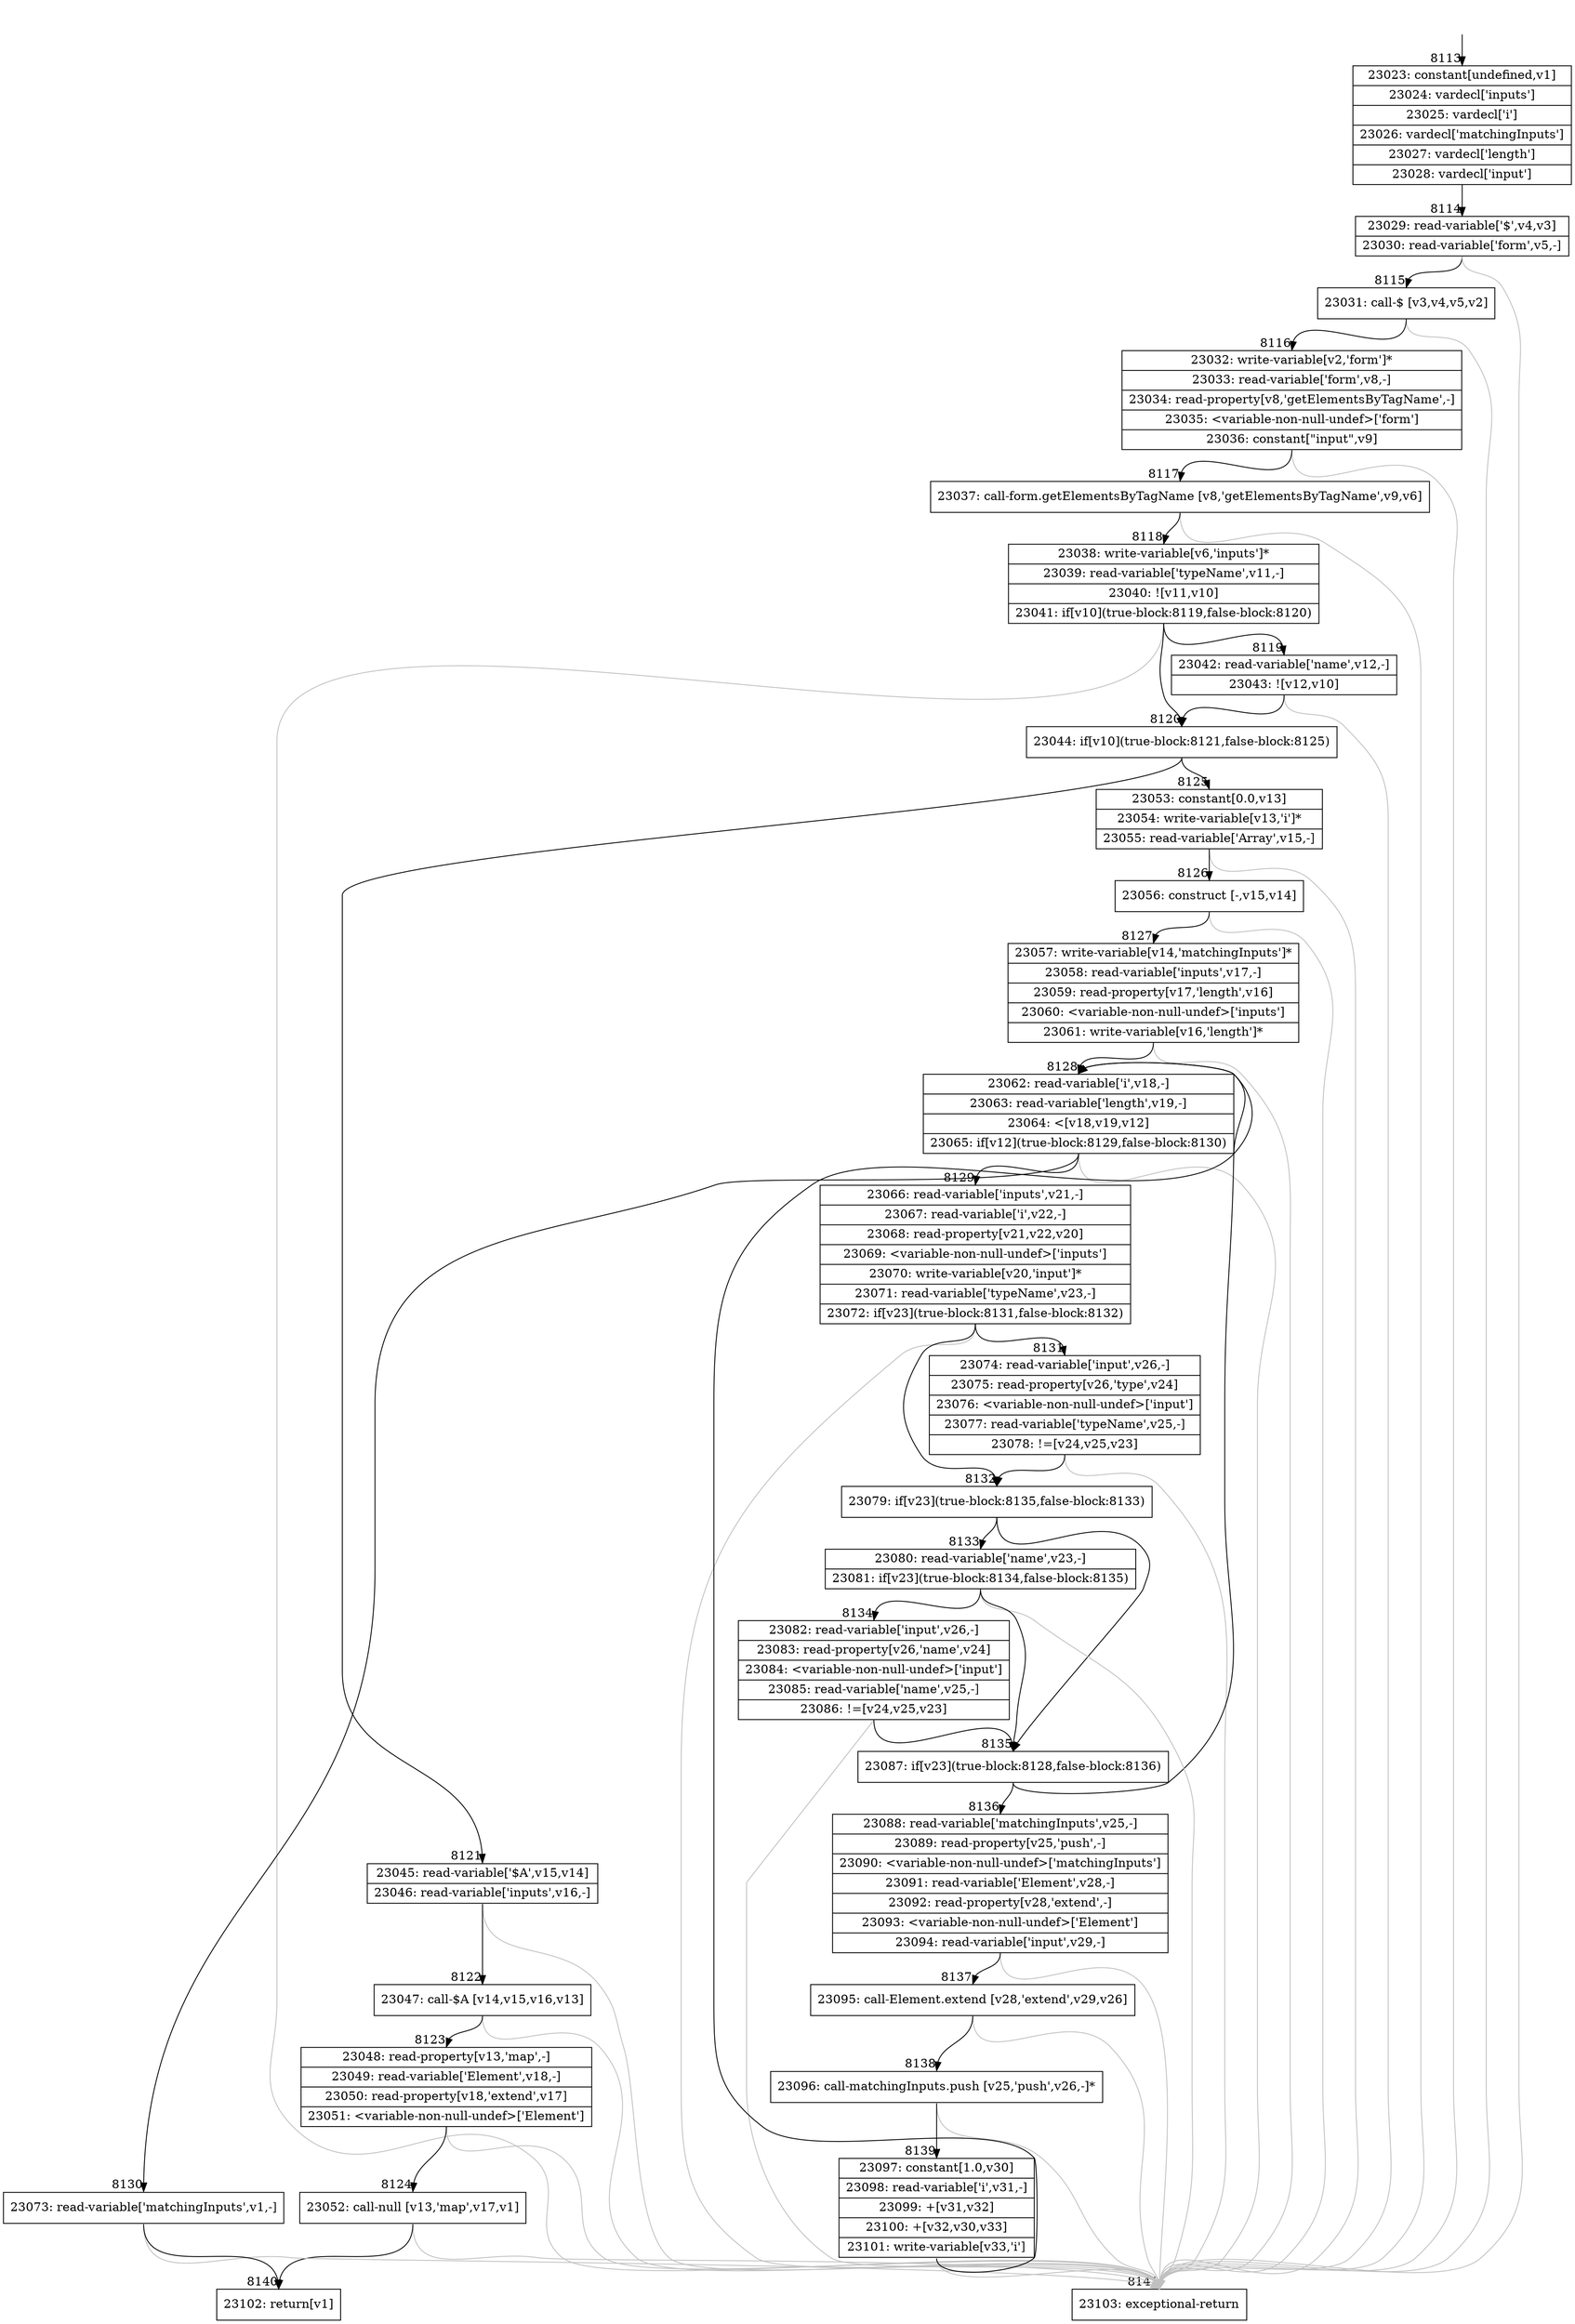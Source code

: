 digraph {
rankdir="TD"
BB_entry599[shape=none,label=""];
BB_entry599 -> BB8113 [tailport=s, headport=n, headlabel="    8113"]
BB8113 [shape=record label="{23023: constant[undefined,v1]|23024: vardecl['inputs']|23025: vardecl['i']|23026: vardecl['matchingInputs']|23027: vardecl['length']|23028: vardecl['input']}" ] 
BB8113 -> BB8114 [tailport=s, headport=n, headlabel="      8114"]
BB8114 [shape=record label="{23029: read-variable['$',v4,v3]|23030: read-variable['form',v5,-]}" ] 
BB8114 -> BB8115 [tailport=s, headport=n, headlabel="      8115"]
BB8114 -> BB8141 [tailport=s, headport=n, color=gray, headlabel="      8141"]
BB8115 [shape=record label="{23031: call-$ [v3,v4,v5,v2]}" ] 
BB8115 -> BB8116 [tailport=s, headport=n, headlabel="      8116"]
BB8115 -> BB8141 [tailport=s, headport=n, color=gray]
BB8116 [shape=record label="{23032: write-variable[v2,'form']*|23033: read-variable['form',v8,-]|23034: read-property[v8,'getElementsByTagName',-]|23035: \<variable-non-null-undef\>['form']|23036: constant[\"input\",v9]}" ] 
BB8116 -> BB8117 [tailport=s, headport=n, headlabel="      8117"]
BB8116 -> BB8141 [tailport=s, headport=n, color=gray]
BB8117 [shape=record label="{23037: call-form.getElementsByTagName [v8,'getElementsByTagName',v9,v6]}" ] 
BB8117 -> BB8118 [tailport=s, headport=n, headlabel="      8118"]
BB8117 -> BB8141 [tailport=s, headport=n, color=gray]
BB8118 [shape=record label="{23038: write-variable[v6,'inputs']*|23039: read-variable['typeName',v11,-]|23040: ![v11,v10]|23041: if[v10](true-block:8119,false-block:8120)}" ] 
BB8118 -> BB8120 [tailport=s, headport=n, headlabel="      8120"]
BB8118 -> BB8119 [tailport=s, headport=n, headlabel="      8119"]
BB8118 -> BB8141 [tailport=s, headport=n, color=gray]
BB8119 [shape=record label="{23042: read-variable['name',v12,-]|23043: ![v12,v10]}" ] 
BB8119 -> BB8120 [tailport=s, headport=n]
BB8119 -> BB8141 [tailport=s, headport=n, color=gray]
BB8120 [shape=record label="{23044: if[v10](true-block:8121,false-block:8125)}" ] 
BB8120 -> BB8121 [tailport=s, headport=n, headlabel="      8121"]
BB8120 -> BB8125 [tailport=s, headport=n, headlabel="      8125"]
BB8121 [shape=record label="{23045: read-variable['$A',v15,v14]|23046: read-variable['inputs',v16,-]}" ] 
BB8121 -> BB8122 [tailport=s, headport=n, headlabel="      8122"]
BB8121 -> BB8141 [tailport=s, headport=n, color=gray]
BB8122 [shape=record label="{23047: call-$A [v14,v15,v16,v13]}" ] 
BB8122 -> BB8123 [tailport=s, headport=n, headlabel="      8123"]
BB8122 -> BB8141 [tailport=s, headport=n, color=gray]
BB8123 [shape=record label="{23048: read-property[v13,'map',-]|23049: read-variable['Element',v18,-]|23050: read-property[v18,'extend',v17]|23051: \<variable-non-null-undef\>['Element']}" ] 
BB8123 -> BB8124 [tailport=s, headport=n, headlabel="      8124"]
BB8123 -> BB8141 [tailport=s, headport=n, color=gray]
BB8124 [shape=record label="{23052: call-null [v13,'map',v17,v1]}" ] 
BB8124 -> BB8140 [tailport=s, headport=n, headlabel="      8140"]
BB8124 -> BB8141 [tailport=s, headport=n, color=gray]
BB8125 [shape=record label="{23053: constant[0.0,v13]|23054: write-variable[v13,'i']*|23055: read-variable['Array',v15,-]}" ] 
BB8125 -> BB8126 [tailport=s, headport=n, headlabel="      8126"]
BB8125 -> BB8141 [tailport=s, headport=n, color=gray]
BB8126 [shape=record label="{23056: construct [-,v15,v14]}" ] 
BB8126 -> BB8127 [tailport=s, headport=n, headlabel="      8127"]
BB8126 -> BB8141 [tailport=s, headport=n, color=gray]
BB8127 [shape=record label="{23057: write-variable[v14,'matchingInputs']*|23058: read-variable['inputs',v17,-]|23059: read-property[v17,'length',v16]|23060: \<variable-non-null-undef\>['inputs']|23061: write-variable[v16,'length']*}" ] 
BB8127 -> BB8128 [tailport=s, headport=n, headlabel="      8128"]
BB8127 -> BB8141 [tailport=s, headport=n, color=gray]
BB8128 [shape=record label="{23062: read-variable['i',v18,-]|23063: read-variable['length',v19,-]|23064: \<[v18,v19,v12]|23065: if[v12](true-block:8129,false-block:8130)}" ] 
BB8128 -> BB8129 [tailport=s, headport=n, headlabel="      8129"]
BB8128 -> BB8130 [tailport=s, headport=n, headlabel="      8130"]
BB8128 -> BB8141 [tailport=s, headport=n, color=gray]
BB8129 [shape=record label="{23066: read-variable['inputs',v21,-]|23067: read-variable['i',v22,-]|23068: read-property[v21,v22,v20]|23069: \<variable-non-null-undef\>['inputs']|23070: write-variable[v20,'input']*|23071: read-variable['typeName',v23,-]|23072: if[v23](true-block:8131,false-block:8132)}" ] 
BB8129 -> BB8132 [tailport=s, headport=n, headlabel="      8132"]
BB8129 -> BB8131 [tailport=s, headport=n, headlabel="      8131"]
BB8129 -> BB8141 [tailport=s, headport=n, color=gray]
BB8130 [shape=record label="{23073: read-variable['matchingInputs',v1,-]}" ] 
BB8130 -> BB8140 [tailport=s, headport=n]
BB8130 -> BB8141 [tailport=s, headport=n, color=gray]
BB8131 [shape=record label="{23074: read-variable['input',v26,-]|23075: read-property[v26,'type',v24]|23076: \<variable-non-null-undef\>['input']|23077: read-variable['typeName',v25,-]|23078: !=[v24,v25,v23]}" ] 
BB8131 -> BB8132 [tailport=s, headport=n]
BB8131 -> BB8141 [tailport=s, headport=n, color=gray]
BB8132 [shape=record label="{23079: if[v23](true-block:8135,false-block:8133)}" ] 
BB8132 -> BB8135 [tailport=s, headport=n, headlabel="      8135"]
BB8132 -> BB8133 [tailport=s, headport=n, headlabel="      8133"]
BB8133 [shape=record label="{23080: read-variable['name',v23,-]|23081: if[v23](true-block:8134,false-block:8135)}" ] 
BB8133 -> BB8135 [tailport=s, headport=n]
BB8133 -> BB8134 [tailport=s, headport=n, headlabel="      8134"]
BB8133 -> BB8141 [tailport=s, headport=n, color=gray]
BB8134 [shape=record label="{23082: read-variable['input',v26,-]|23083: read-property[v26,'name',v24]|23084: \<variable-non-null-undef\>['input']|23085: read-variable['name',v25,-]|23086: !=[v24,v25,v23]}" ] 
BB8134 -> BB8135 [tailport=s, headport=n]
BB8134 -> BB8141 [tailport=s, headport=n, color=gray]
BB8135 [shape=record label="{23087: if[v23](true-block:8128,false-block:8136)}" ] 
BB8135 -> BB8128 [tailport=s, headport=n]
BB8135 -> BB8136 [tailport=s, headport=n, headlabel="      8136"]
BB8136 [shape=record label="{23088: read-variable['matchingInputs',v25,-]|23089: read-property[v25,'push',-]|23090: \<variable-non-null-undef\>['matchingInputs']|23091: read-variable['Element',v28,-]|23092: read-property[v28,'extend',-]|23093: \<variable-non-null-undef\>['Element']|23094: read-variable['input',v29,-]}" ] 
BB8136 -> BB8137 [tailport=s, headport=n, headlabel="      8137"]
BB8136 -> BB8141 [tailport=s, headport=n, color=gray]
BB8137 [shape=record label="{23095: call-Element.extend [v28,'extend',v29,v26]}" ] 
BB8137 -> BB8138 [tailport=s, headport=n, headlabel="      8138"]
BB8137 -> BB8141 [tailport=s, headport=n, color=gray]
BB8138 [shape=record label="{23096: call-matchingInputs.push [v25,'push',v26,-]*}" ] 
BB8138 -> BB8139 [tailport=s, headport=n, headlabel="      8139"]
BB8138 -> BB8141 [tailport=s, headport=n, color=gray]
BB8139 [shape=record label="{23097: constant[1.0,v30]|23098: read-variable['i',v31,-]|23099: +[v31,v32]|23100: +[v32,v30,v33]|23101: write-variable[v33,'i']}" ] 
BB8139 -> BB8128 [tailport=s, headport=n]
BB8139 -> BB8141 [tailport=s, headport=n, color=gray]
BB8140 [shape=record label="{23102: return[v1]}" ] 
BB8141 [shape=record label="{23103: exceptional-return}" ] 
//#$~ 6330
}
